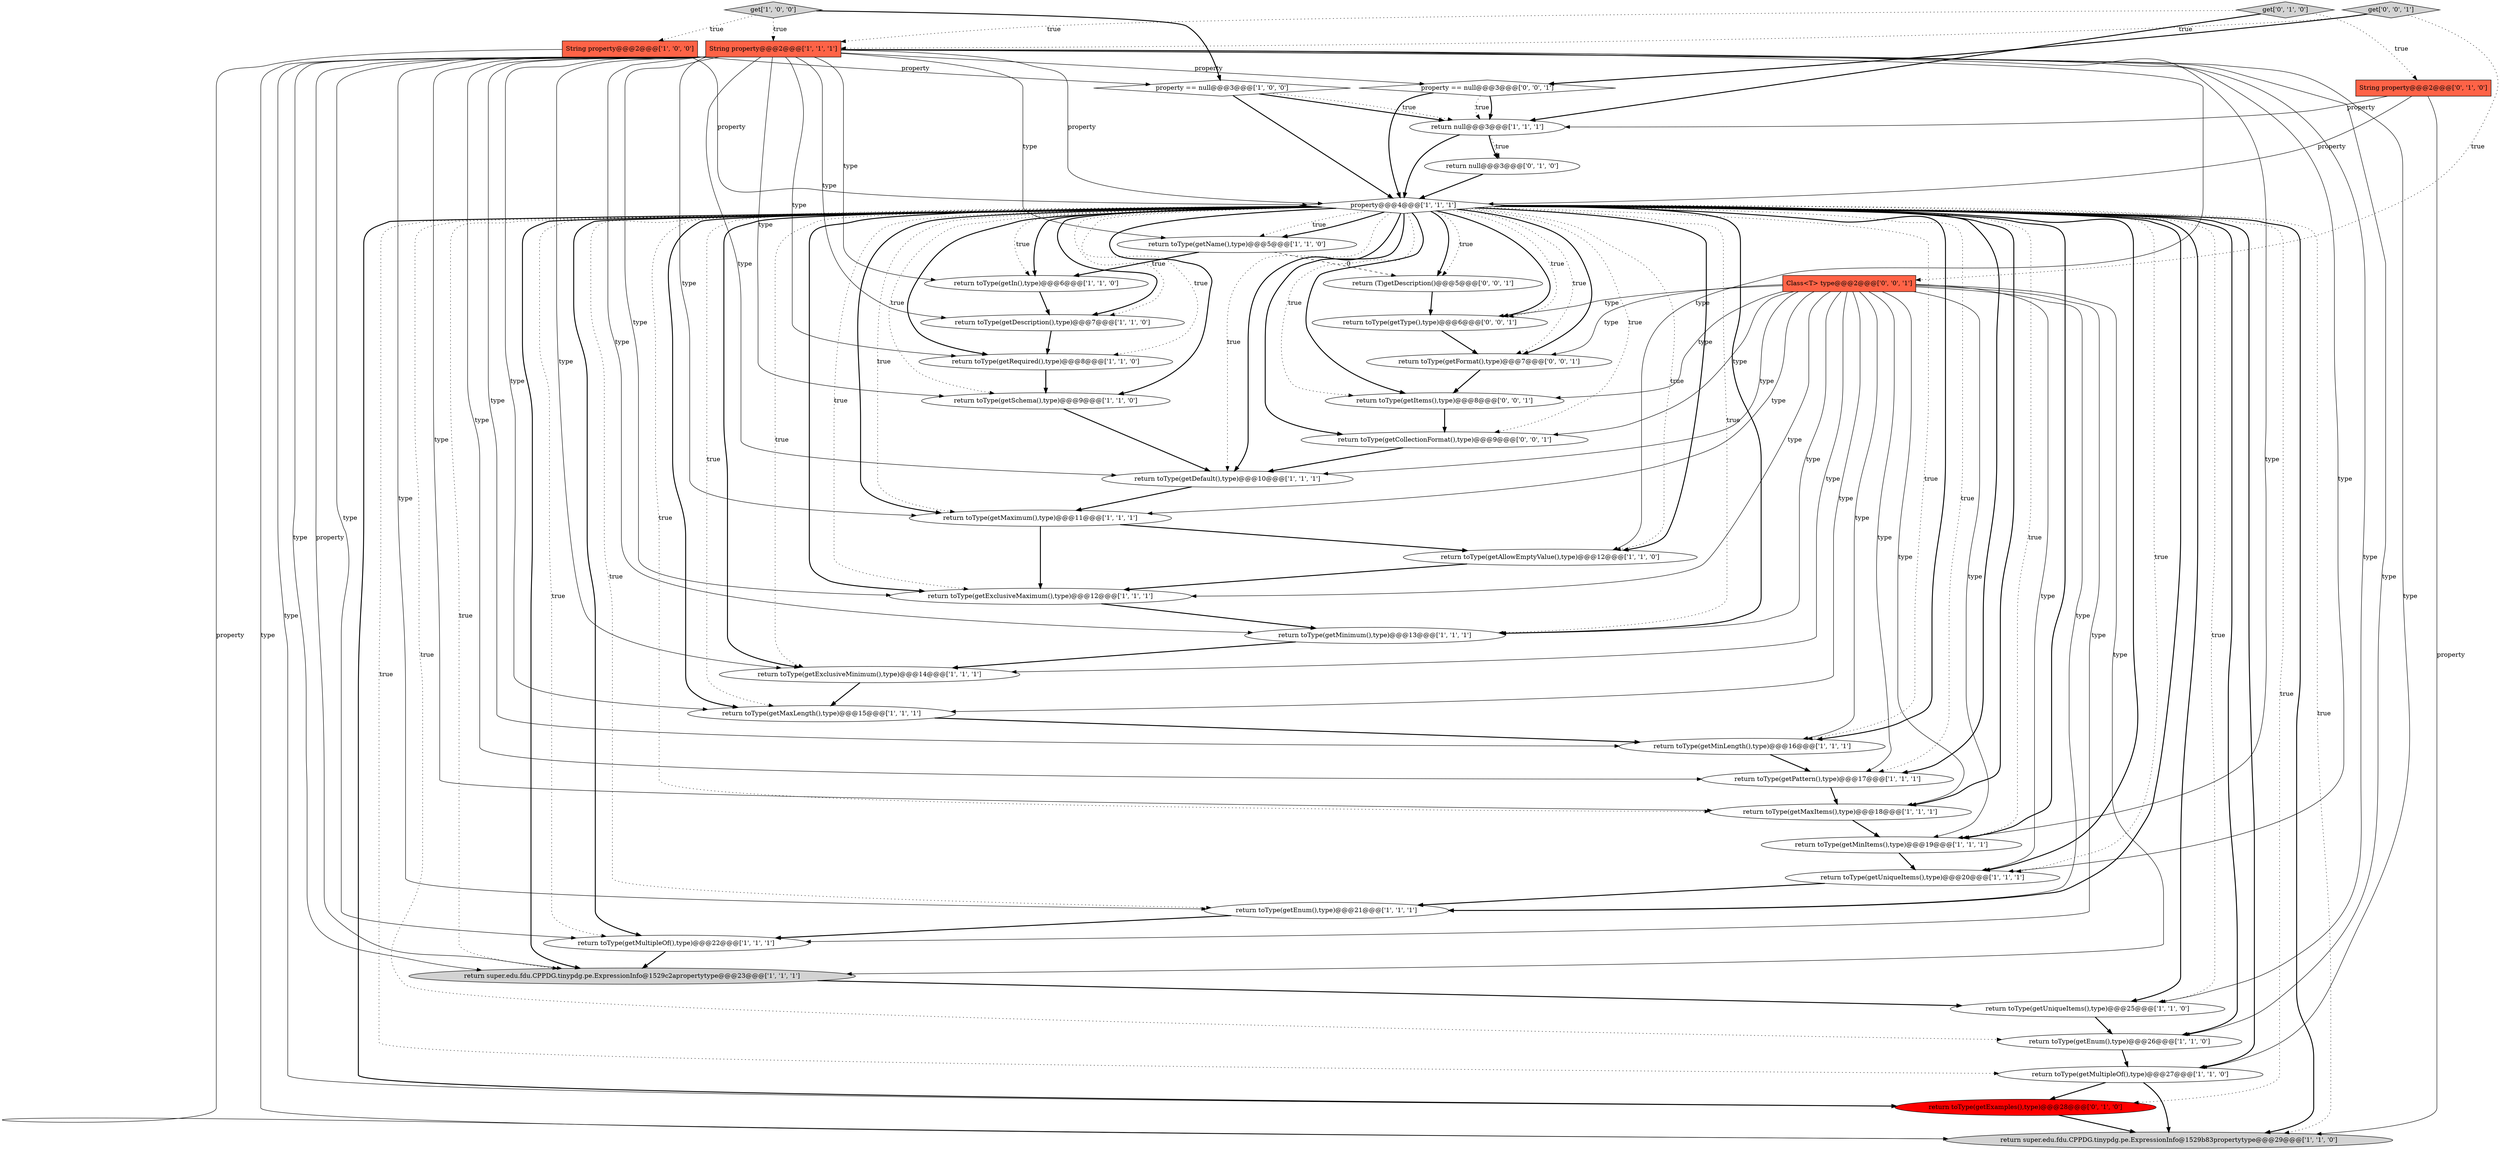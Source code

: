 digraph {
22 [style = filled, label = "return toType(getMaxLength(),type)@@@15@@@['1', '1', '1']", fillcolor = white, shape = ellipse image = "AAA0AAABBB1BBB"];
31 [style = filled, label = "String property@@@2@@@['0', '1', '0']", fillcolor = tomato, shape = box image = "AAA0AAABBB2BBB"];
24 [style = filled, label = "String property@@@2@@@['1', '0', '0']", fillcolor = tomato, shape = box image = "AAA0AAABBB1BBB"];
11 [style = filled, label = "return toType(getExclusiveMaximum(),type)@@@12@@@['1', '1', '1']", fillcolor = white, shape = ellipse image = "AAA0AAABBB1BBB"];
34 [style = filled, label = "return toType(getCollectionFormat(),type)@@@9@@@['0', '0', '1']", fillcolor = white, shape = ellipse image = "AAA0AAABBB3BBB"];
37 [style = filled, label = "property == null@@@3@@@['0', '0', '1']", fillcolor = white, shape = diamond image = "AAA0AAABBB3BBB"];
17 [style = filled, label = "return toType(getRequired(),type)@@@8@@@['1', '1', '0']", fillcolor = white, shape = ellipse image = "AAA0AAABBB1BBB"];
4 [style = filled, label = "return super.edu.fdu.CPPDG.tinypdg.pe.ExpressionInfo@1529b83propertytype@@@29@@@['1', '1', '0']", fillcolor = lightgray, shape = ellipse image = "AAA0AAABBB1BBB"];
6 [style = filled, label = "property == null@@@3@@@['1', '0', '0']", fillcolor = white, shape = diamond image = "AAA0AAABBB1BBB"];
3 [style = filled, label = "property@@@4@@@['1', '1', '1']", fillcolor = white, shape = diamond image = "AAA0AAABBB1BBB"];
13 [style = filled, label = "return toType(getMinLength(),type)@@@16@@@['1', '1', '1']", fillcolor = white, shape = ellipse image = "AAA0AAABBB1BBB"];
28 [style = filled, label = "return null@@@3@@@['1', '1', '1']", fillcolor = white, shape = ellipse image = "AAA0AAABBB1BBB"];
36 [style = filled, label = "Class<T> type@@@2@@@['0', '0', '1']", fillcolor = tomato, shape = box image = "AAA0AAABBB3BBB"];
26 [style = filled, label = "String property@@@2@@@['1', '1', '1']", fillcolor = tomato, shape = box image = "AAA0AAABBB1BBB"];
40 [style = filled, label = "return toType(getFormat(),type)@@@7@@@['0', '0', '1']", fillcolor = white, shape = ellipse image = "AAA0AAABBB3BBB"];
15 [style = filled, label = "return toType(getAllowEmptyValue(),type)@@@12@@@['1', '1', '0']", fillcolor = white, shape = ellipse image = "AAA0AAABBB1BBB"];
14 [style = filled, label = "return super.edu.fdu.CPPDG.tinypdg.pe.ExpressionInfo@1529c2apropertytype@@@23@@@['1', '1', '1']", fillcolor = lightgray, shape = ellipse image = "AAA0AAABBB1BBB"];
27 [style = filled, label = "return toType(getSchema(),type)@@@9@@@['1', '1', '0']", fillcolor = white, shape = ellipse image = "AAA0AAABBB1BBB"];
20 [style = filled, label = "return toType(getDescription(),type)@@@7@@@['1', '1', '0']", fillcolor = white, shape = ellipse image = "AAA0AAABBB1BBB"];
39 [style = filled, label = "return toType(getType(),type)@@@6@@@['0', '0', '1']", fillcolor = white, shape = ellipse image = "AAA0AAABBB3BBB"];
0 [style = filled, label = "return toType(getDefault(),type)@@@10@@@['1', '1', '1']", fillcolor = white, shape = ellipse image = "AAA0AAABBB1BBB"];
1 [style = filled, label = "return toType(getName(),type)@@@5@@@['1', '1', '0']", fillcolor = white, shape = ellipse image = "AAA0AAABBB1BBB"];
16 [style = filled, label = "return toType(getMinimum(),type)@@@13@@@['1', '1', '1']", fillcolor = white, shape = ellipse image = "AAA0AAABBB1BBB"];
12 [style = filled, label = "return toType(getEnum(),type)@@@26@@@['1', '1', '0']", fillcolor = white, shape = ellipse image = "AAA0AAABBB1BBB"];
18 [style = filled, label = "return toType(getUniqueItems(),type)@@@25@@@['1', '1', '0']", fillcolor = white, shape = ellipse image = "AAA0AAABBB1BBB"];
9 [style = filled, label = "return toType(getUniqueItems(),type)@@@20@@@['1', '1', '1']", fillcolor = white, shape = ellipse image = "AAA0AAABBB1BBB"];
41 [style = filled, label = "return toType(getItems(),type)@@@8@@@['0', '0', '1']", fillcolor = white, shape = ellipse image = "AAA0AAABBB3BBB"];
19 [style = filled, label = "return toType(getPattern(),type)@@@17@@@['1', '1', '1']", fillcolor = white, shape = ellipse image = "AAA0AAABBB1BBB"];
32 [style = filled, label = "get['0', '1', '0']", fillcolor = lightgray, shape = diamond image = "AAA0AAABBB2BBB"];
33 [style = filled, label = "return toType(getExamples(),type)@@@28@@@['0', '1', '0']", fillcolor = red, shape = ellipse image = "AAA1AAABBB2BBB"];
2 [style = filled, label = "return toType(getMaxItems(),type)@@@18@@@['1', '1', '1']", fillcolor = white, shape = ellipse image = "AAA0AAABBB1BBB"];
29 [style = filled, label = "return toType(getMaximum(),type)@@@11@@@['1', '1', '1']", fillcolor = white, shape = ellipse image = "AAA0AAABBB1BBB"];
8 [style = filled, label = "return toType(getMultipleOf(),type)@@@27@@@['1', '1', '0']", fillcolor = white, shape = ellipse image = "AAA0AAABBB1BBB"];
5 [style = filled, label = "return toType(getExclusiveMinimum(),type)@@@14@@@['1', '1', '1']", fillcolor = white, shape = ellipse image = "AAA0AAABBB1BBB"];
7 [style = filled, label = "return toType(getMinItems(),type)@@@19@@@['1', '1', '1']", fillcolor = white, shape = ellipse image = "AAA0AAABBB1BBB"];
25 [style = filled, label = "return toType(getMultipleOf(),type)@@@22@@@['1', '1', '1']", fillcolor = white, shape = ellipse image = "AAA0AAABBB1BBB"];
35 [style = filled, label = "get['0', '0', '1']", fillcolor = lightgray, shape = diamond image = "AAA0AAABBB3BBB"];
23 [style = filled, label = "get['1', '0', '0']", fillcolor = lightgray, shape = diamond image = "AAA0AAABBB1BBB"];
30 [style = filled, label = "return null@@@3@@@['0', '1', '0']", fillcolor = white, shape = ellipse image = "AAA0AAABBB2BBB"];
38 [style = filled, label = "return (T)getDescription()@@@5@@@['0', '0', '1']", fillcolor = white, shape = ellipse image = "AAA0AAABBB3BBB"];
21 [style = filled, label = "return toType(getIn(),type)@@@6@@@['1', '1', '0']", fillcolor = white, shape = ellipse image = "AAA0AAABBB1BBB"];
10 [style = filled, label = "return toType(getEnum(),type)@@@21@@@['1', '1', '1']", fillcolor = white, shape = ellipse image = "AAA0AAABBB1BBB"];
36->29 [style = solid, label="type"];
6->3 [style = bold, label=""];
29->15 [style = bold, label=""];
26->20 [style = solid, label="type"];
37->28 [style = bold, label=""];
26->10 [style = solid, label="type"];
26->25 [style = solid, label="type"];
3->33 [style = dotted, label="true"];
24->3 [style = solid, label="property"];
35->26 [style = dotted, label="true"];
26->5 [style = solid, label="type"];
25->14 [style = bold, label=""];
9->10 [style = bold, label=""];
3->16 [style = bold, label=""];
3->38 [style = bold, label=""];
3->40 [style = dotted, label="true"];
38->39 [style = bold, label=""];
3->25 [style = dotted, label="true"];
26->1 [style = solid, label="type"];
3->4 [style = bold, label=""];
3->34 [style = dotted, label="true"];
26->12 [style = solid, label="type"];
37->3 [style = bold, label=""];
3->27 [style = bold, label=""];
3->18 [style = bold, label=""];
3->34 [style = bold, label=""];
3->27 [style = dotted, label="true"];
24->6 [style = solid, label="property"];
7->9 [style = bold, label=""];
28->30 [style = dotted, label="true"];
3->5 [style = bold, label=""];
3->41 [style = dotted, label="true"];
6->28 [style = bold, label=""];
15->11 [style = bold, label=""];
3->19 [style = bold, label=""];
35->37 [style = bold, label=""];
1->21 [style = bold, label=""];
36->7 [style = solid, label="type"];
26->9 [style = solid, label="type"];
36->10 [style = solid, label="type"];
26->15 [style = solid, label="type"];
3->0 [style = dotted, label="true"];
3->39 [style = bold, label=""];
1->38 [style = dashed, label="0"];
28->3 [style = bold, label=""];
8->4 [style = bold, label=""];
26->0 [style = solid, label="type"];
17->27 [style = bold, label=""];
22->13 [style = bold, label=""];
36->16 [style = solid, label="type"];
11->16 [style = bold, label=""];
26->3 [style = solid, label="property"];
3->7 [style = dotted, label="true"];
36->25 [style = solid, label="type"];
3->29 [style = dotted, label="true"];
27->0 [style = bold, label=""];
28->30 [style = bold, label=""];
3->11 [style = bold, label=""];
18->12 [style = bold, label=""];
0->29 [style = bold, label=""];
19->2 [style = bold, label=""];
36->41 [style = solid, label="type"];
3->33 [style = bold, label=""];
36->22 [style = solid, label="type"];
26->21 [style = solid, label="type"];
34->0 [style = bold, label=""];
3->0 [style = bold, label=""];
26->2 [style = solid, label="type"];
26->7 [style = solid, label="type"];
3->10 [style = bold, label=""];
24->4 [style = solid, label="property"];
3->5 [style = dotted, label="true"];
3->2 [style = bold, label=""];
3->7 [style = bold, label=""];
10->25 [style = bold, label=""];
26->27 [style = solid, label="type"];
3->18 [style = dotted, label="true"];
14->18 [style = bold, label=""];
3->17 [style = dotted, label="true"];
36->39 [style = solid, label="type"];
31->4 [style = solid, label="property"];
36->11 [style = solid, label="type"];
5->22 [style = bold, label=""];
36->2 [style = solid, label="type"];
3->1 [style = dotted, label="true"];
26->17 [style = solid, label="type"];
36->40 [style = solid, label="type"];
23->24 [style = dotted, label="true"];
32->31 [style = dotted, label="true"];
26->18 [style = solid, label="type"];
3->29 [style = bold, label=""];
29->11 [style = bold, label=""];
8->33 [style = bold, label=""];
3->1 [style = bold, label=""];
36->19 [style = solid, label="type"];
36->13 [style = solid, label="type"];
3->10 [style = dotted, label="true"];
33->4 [style = bold, label=""];
36->14 [style = solid, label="type"];
26->11 [style = solid, label="type"];
3->9 [style = dotted, label="true"];
3->12 [style = bold, label=""];
26->33 [style = solid, label="type"];
26->14 [style = solid, label="type"];
3->14 [style = dotted, label="true"];
3->9 [style = bold, label=""];
13->19 [style = bold, label=""];
26->4 [style = solid, label="type"];
30->3 [style = bold, label=""];
3->21 [style = dotted, label="true"];
3->38 [style = dotted, label="true"];
12->8 [style = bold, label=""];
3->8 [style = bold, label=""];
23->6 [style = bold, label=""];
3->15 [style = dotted, label="true"];
3->41 [style = bold, label=""];
39->40 [style = bold, label=""];
16->5 [style = bold, label=""];
3->17 [style = bold, label=""];
3->21 [style = bold, label=""];
36->5 [style = solid, label="type"];
41->34 [style = bold, label=""];
26->16 [style = solid, label="type"];
3->13 [style = dotted, label="true"];
26->19 [style = solid, label="type"];
3->11 [style = dotted, label="true"];
20->17 [style = bold, label=""];
36->0 [style = solid, label="type"];
26->29 [style = solid, label="type"];
3->40 [style = bold, label=""];
3->25 [style = bold, label=""];
35->36 [style = dotted, label="true"];
26->14 [style = solid, label="property"];
26->8 [style = solid, label="type"];
3->14 [style = bold, label=""];
3->4 [style = dotted, label="true"];
26->13 [style = solid, label="type"];
26->37 [style = solid, label="property"];
3->15 [style = bold, label=""];
3->22 [style = bold, label=""];
36->9 [style = solid, label="type"];
31->3 [style = solid, label="property"];
6->28 [style = dotted, label="true"];
3->19 [style = dotted, label="true"];
23->26 [style = dotted, label="true"];
3->20 [style = bold, label=""];
21->20 [style = bold, label=""];
26->22 [style = solid, label="type"];
3->39 [style = dotted, label="true"];
3->12 [style = dotted, label="true"];
3->22 [style = dotted, label="true"];
40->41 [style = bold, label=""];
36->34 [style = solid, label="type"];
3->13 [style = bold, label=""];
32->26 [style = dotted, label="true"];
37->28 [style = dotted, label="true"];
2->7 [style = bold, label=""];
3->8 [style = dotted, label="true"];
32->28 [style = bold, label=""];
31->28 [style = solid, label="property"];
3->16 [style = dotted, label="true"];
3->2 [style = dotted, label="true"];
3->20 [style = dotted, label="true"];
}
